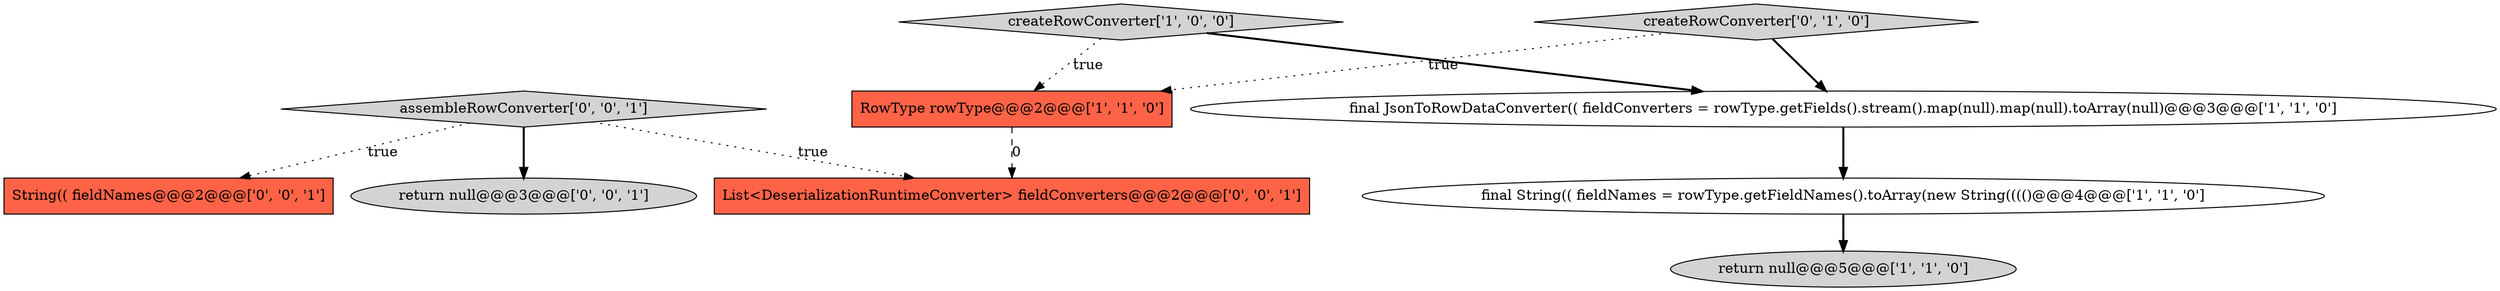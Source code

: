 digraph {
7 [style = filled, label = "String(( fieldNames@@@2@@@['0', '0', '1']", fillcolor = tomato, shape = box image = "AAA0AAABBB3BBB"];
3 [style = filled, label = "final String(( fieldNames = rowType.getFieldNames().toArray(new String(((()@@@4@@@['1', '1', '0']", fillcolor = white, shape = ellipse image = "AAA0AAABBB1BBB"];
2 [style = filled, label = "final JsonToRowDataConverter(( fieldConverters = rowType.getFields().stream().map(null).map(null).toArray(null)@@@3@@@['1', '1', '0']", fillcolor = white, shape = ellipse image = "AAA0AAABBB1BBB"];
1 [style = filled, label = "RowType rowType@@@2@@@['1', '1', '0']", fillcolor = tomato, shape = box image = "AAA0AAABBB1BBB"];
4 [style = filled, label = "createRowConverter['1', '0', '0']", fillcolor = lightgray, shape = diamond image = "AAA0AAABBB1BBB"];
6 [style = filled, label = "assembleRowConverter['0', '0', '1']", fillcolor = lightgray, shape = diamond image = "AAA0AAABBB3BBB"];
8 [style = filled, label = "List<DeserializationRuntimeConverter> fieldConverters@@@2@@@['0', '0', '1']", fillcolor = tomato, shape = box image = "AAA0AAABBB3BBB"];
0 [style = filled, label = "return null@@@5@@@['1', '1', '0']", fillcolor = lightgray, shape = ellipse image = "AAA0AAABBB1BBB"];
9 [style = filled, label = "return null@@@3@@@['0', '0', '1']", fillcolor = lightgray, shape = ellipse image = "AAA0AAABBB3BBB"];
5 [style = filled, label = "createRowConverter['0', '1', '0']", fillcolor = lightgray, shape = diamond image = "AAA0AAABBB2BBB"];
5->2 [style = bold, label=""];
6->8 [style = dotted, label="true"];
5->1 [style = dotted, label="true"];
1->8 [style = dashed, label="0"];
4->1 [style = dotted, label="true"];
3->0 [style = bold, label=""];
6->7 [style = dotted, label="true"];
4->2 [style = bold, label=""];
2->3 [style = bold, label=""];
6->9 [style = bold, label=""];
}
